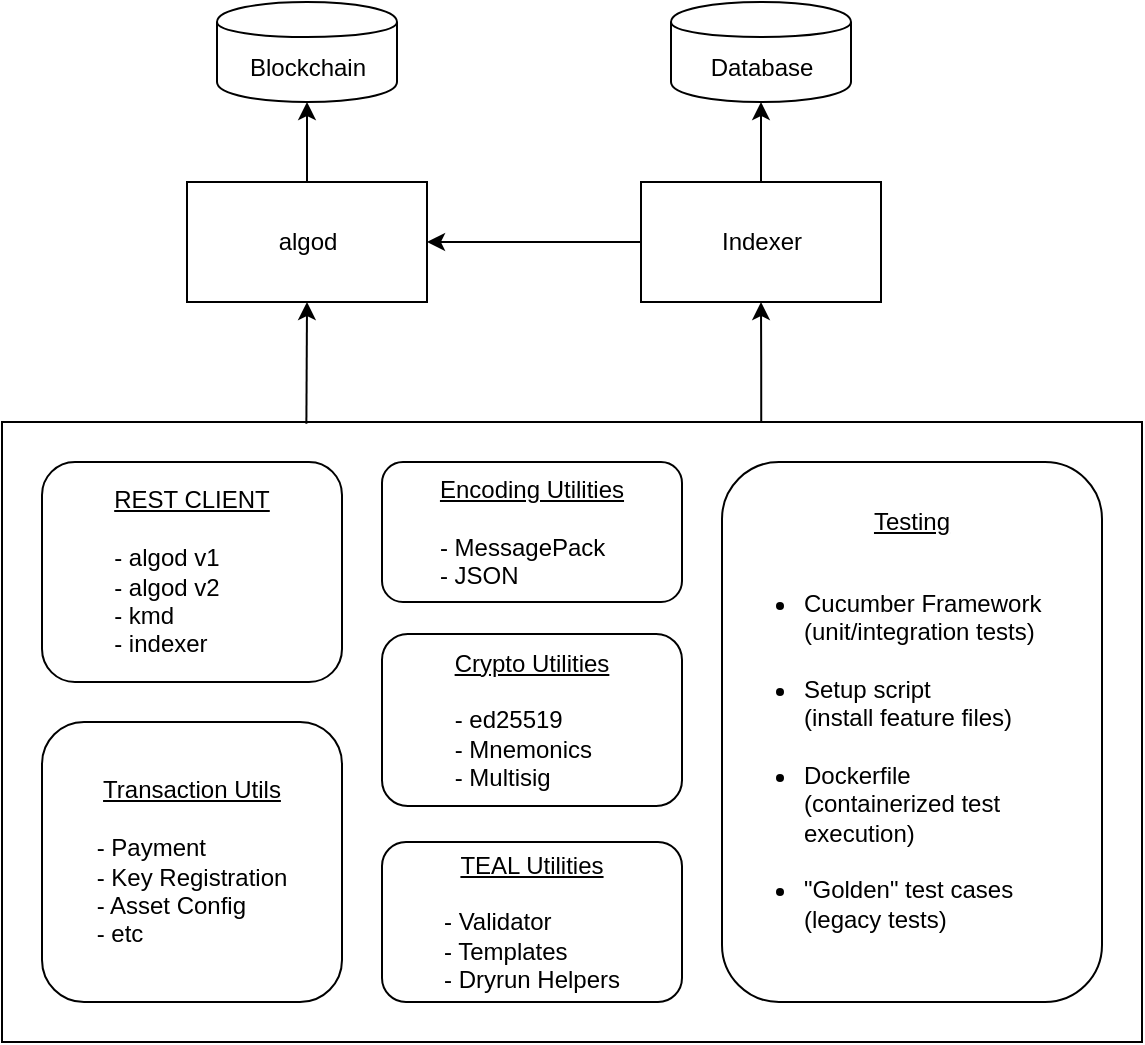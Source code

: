 <mxfile version="13.4.2" type="google"><diagram id="MQf6bn77YmY3BxwNJZ0i" name="Page-1"><mxGraphModel dx="918" dy="486" grid="1" gridSize="10" guides="1" tooltips="1" connect="1" arrows="1" fold="1" page="1" pageScale="1" pageWidth="850" pageHeight="1100" math="0" shadow="0"><root><mxCell id="0"/><mxCell id="1" parent="0"/><mxCell id="Wqetf2JTwrelO_5sCt5Z-14" style="edgeStyle=orthogonalEdgeStyle;rounded=0;orthogonalLoop=1;jettySize=auto;html=1;exitX=0.666;exitY=0.001;exitDx=0;exitDy=0;exitPerimeter=0;" edge="1" parent="1" source="Wqetf2JTwrelO_5sCt5Z-1" target="Wqetf2JTwrelO_5sCt5Z-9"><mxGeometry relative="1" as="geometry"><mxPoint x="558" y="230" as="sourcePoint"/><mxPoint x="559" y="172" as="targetPoint"/></mxGeometry></mxCell><mxCell id="Wqetf2JTwrelO_5sCt5Z-1" value="" style="rounded=0;whiteSpace=wrap;html=1;glass=0;shadow=0;" vertex="1" parent="1"><mxGeometry x="180" y="230" width="570" height="310" as="geometry"/></mxCell><mxCell id="Wqetf2JTwrelO_5sCt5Z-2" value="&lt;u&gt;REST CLIENT&lt;br&gt;&lt;/u&gt;&lt;br&gt;&lt;div&gt;&lt;div style=&quot;text-align: left&quot;&gt;&lt;span&gt;- algod v1&lt;/span&gt;&lt;/div&gt;&lt;span&gt;&lt;div style=&quot;text-align: left&quot;&gt;&lt;span&gt;- algod v2&lt;/span&gt;&lt;/div&gt;&lt;div style=&quot;text-align: left&quot;&gt;&lt;span&gt;- kmd&lt;/span&gt;&lt;/div&gt;&lt;/span&gt;&lt;span&gt;&lt;div style=&quot;text-align: left&quot;&gt;&lt;span&gt;- indexer&lt;/span&gt;&lt;/div&gt;&lt;/span&gt;&lt;/div&gt;" style="rounded=1;whiteSpace=wrap;html=1;" vertex="1" parent="1"><mxGeometry x="200" y="250" width="150" height="110" as="geometry"/></mxCell><mxCell id="Wqetf2JTwrelO_5sCt5Z-3" value="&lt;u&gt;Transaction Utils&lt;/u&gt;&lt;u&gt;&lt;br&gt;&lt;/u&gt;&lt;br&gt;&lt;div style=&quot;text-align: left&quot;&gt;&lt;span&gt;- Payment&lt;/span&gt;&lt;/div&gt;&lt;div style=&quot;text-align: left&quot;&gt;&lt;span&gt;- Key Registration&lt;/span&gt;&lt;/div&gt;&lt;div style=&quot;text-align: left&quot;&gt;&lt;span&gt;- Asset Config&lt;/span&gt;&lt;/div&gt;&lt;div style=&quot;text-align: left&quot;&gt;&lt;span&gt;- etc&lt;/span&gt;&lt;/div&gt;" style="rounded=1;whiteSpace=wrap;html=1;" vertex="1" parent="1"><mxGeometry x="200" y="380" width="150" height="140" as="geometry"/></mxCell><mxCell id="Wqetf2JTwrelO_5sCt5Z-4" value="&lt;u&gt;Encoding Utilities&lt;/u&gt;&lt;br&gt;&lt;br&gt;&lt;div style=&quot;text-align: left&quot;&gt;&lt;span&gt;- MessagePack&lt;/span&gt;&lt;/div&gt;&lt;div style=&quot;text-align: left&quot;&gt;&lt;span&gt;- JSON&lt;/span&gt;&lt;/div&gt;" style="rounded=1;whiteSpace=wrap;html=1;" vertex="1" parent="1"><mxGeometry x="370" y="250" width="150" height="70" as="geometry"/></mxCell><mxCell id="Wqetf2JTwrelO_5sCt5Z-5" value="&lt;div&gt;&lt;u&gt;Crypto Utilities&lt;/u&gt;&lt;/div&gt;&lt;div&gt;&lt;br&gt;&lt;/div&gt;&lt;div style=&quot;text-align: left&quot;&gt;&lt;span&gt;- ed25519&lt;/span&gt;&lt;/div&gt;&lt;div style=&quot;text-align: left&quot;&gt;&lt;span&gt;- Mnemonics&lt;/span&gt;&lt;/div&gt;&lt;div style=&quot;text-align: left&quot;&gt;&lt;span&gt;- Multisig&lt;/span&gt;&lt;/div&gt;" style="rounded=1;whiteSpace=wrap;html=1;align=center;" vertex="1" parent="1"><mxGeometry x="370" y="336" width="150" height="86" as="geometry"/></mxCell><mxCell id="Wqetf2JTwrelO_5sCt5Z-6" value="&lt;u&gt;TEAL Utilities&lt;br&gt;&lt;/u&gt;&lt;br&gt;&lt;div style=&quot;text-align: left&quot;&gt;&lt;span&gt;- Validator&lt;/span&gt;&lt;/div&gt;&lt;div style=&quot;text-align: left&quot;&gt;&lt;span&gt;- Templates&lt;/span&gt;&lt;/div&gt;&lt;div style=&quot;text-align: left&quot;&gt;&lt;span&gt;- Dryrun Helpers&lt;/span&gt;&lt;/div&gt;" style="rounded=1;whiteSpace=wrap;html=1;" vertex="1" parent="1"><mxGeometry x="370" y="440" width="150" height="80" as="geometry"/></mxCell><mxCell id="Wqetf2JTwrelO_5sCt5Z-7" value="&lt;u&gt;Testing&lt;br&gt;&lt;/u&gt;&lt;br&gt;&lt;div style=&quot;text-align: left&quot;&gt;&lt;ul&gt;&lt;li&gt;&lt;span&gt;Cucumber Framework (unit/integration tests)&lt;br&gt;&lt;br&gt;&lt;/span&gt;&lt;/li&gt;&lt;li&gt;&lt;span&gt;Setup script&lt;br&gt;&lt;/span&gt;(install feature files)&lt;br&gt;&lt;br&gt;&lt;/li&gt;&lt;li&gt;&lt;span&gt;Dockerfile&lt;br&gt;&lt;/span&gt;(containerized test execution)&lt;br&gt;&lt;br&gt;&lt;/li&gt;&lt;li&gt;&lt;span&gt;&quot;Golden&quot; test cases&lt;br&gt;&lt;/span&gt;(legacy tests)&lt;/li&gt;&lt;/ul&gt;&lt;/div&gt;" style="rounded=1;whiteSpace=wrap;html=1;" vertex="1" parent="1"><mxGeometry x="540" y="250" width="190" height="270" as="geometry"/></mxCell><mxCell id="Wqetf2JTwrelO_5sCt5Z-16" style="edgeStyle=orthogonalEdgeStyle;rounded=0;orthogonalLoop=1;jettySize=auto;html=1;entryX=0.5;entryY=1;entryDx=0;entryDy=0;" edge="1" parent="1" source="Wqetf2JTwrelO_5sCt5Z-8" target="Wqetf2JTwrelO_5sCt5Z-10"><mxGeometry relative="1" as="geometry"/></mxCell><mxCell id="Wqetf2JTwrelO_5sCt5Z-8" value="algod" style="rounded=0;whiteSpace=wrap;html=1;shadow=0;glass=0;" vertex="1" parent="1"><mxGeometry x="272.5" y="110" width="120" height="60" as="geometry"/></mxCell><mxCell id="Wqetf2JTwrelO_5sCt5Z-15" style="edgeStyle=orthogonalEdgeStyle;rounded=0;orthogonalLoop=1;jettySize=auto;html=1;entryX=0.5;entryY=1;entryDx=0;entryDy=0;" edge="1" parent="1" source="Wqetf2JTwrelO_5sCt5Z-9" target="Wqetf2JTwrelO_5sCt5Z-12"><mxGeometry relative="1" as="geometry"/></mxCell><mxCell id="Wqetf2JTwrelO_5sCt5Z-17" style="edgeStyle=orthogonalEdgeStyle;rounded=0;orthogonalLoop=1;jettySize=auto;html=1;entryX=1;entryY=0.5;entryDx=0;entryDy=0;" edge="1" parent="1" source="Wqetf2JTwrelO_5sCt5Z-9" target="Wqetf2JTwrelO_5sCt5Z-8"><mxGeometry relative="1" as="geometry"/></mxCell><mxCell id="Wqetf2JTwrelO_5sCt5Z-9" value="Indexer" style="rounded=0;whiteSpace=wrap;html=1;shadow=0;glass=0;" vertex="1" parent="1"><mxGeometry x="499.5" y="110" width="120" height="60" as="geometry"/></mxCell><mxCell id="Wqetf2JTwrelO_5sCt5Z-10" value="Blockchain" style="shape=cylinder;whiteSpace=wrap;html=1;boundedLbl=1;backgroundOutline=1;rounded=0;shadow=0;glass=0;" vertex="1" parent="1"><mxGeometry x="287.5" y="20" width="90" height="50" as="geometry"/></mxCell><mxCell id="Wqetf2JTwrelO_5sCt5Z-12" value="Database" style="shape=cylinder;whiteSpace=wrap;html=1;boundedLbl=1;backgroundOutline=1;rounded=0;shadow=0;glass=0;" vertex="1" parent="1"><mxGeometry x="514.5" y="20" width="90" height="50" as="geometry"/></mxCell><mxCell id="Wqetf2JTwrelO_5sCt5Z-13" value="" style="endArrow=classic;html=1;exitX=0.267;exitY=0.003;exitDx=0;exitDy=0;entryX=0.5;entryY=1;entryDx=0;entryDy=0;exitPerimeter=0;" edge="1" parent="1" source="Wqetf2JTwrelO_5sCt5Z-1" target="Wqetf2JTwrelO_5sCt5Z-8"><mxGeometry width="50" height="50" relative="1" as="geometry"><mxPoint x="400" y="250" as="sourcePoint"/><mxPoint x="450" y="200" as="targetPoint"/></mxGeometry></mxCell></root></mxGraphModel></diagram></mxfile>